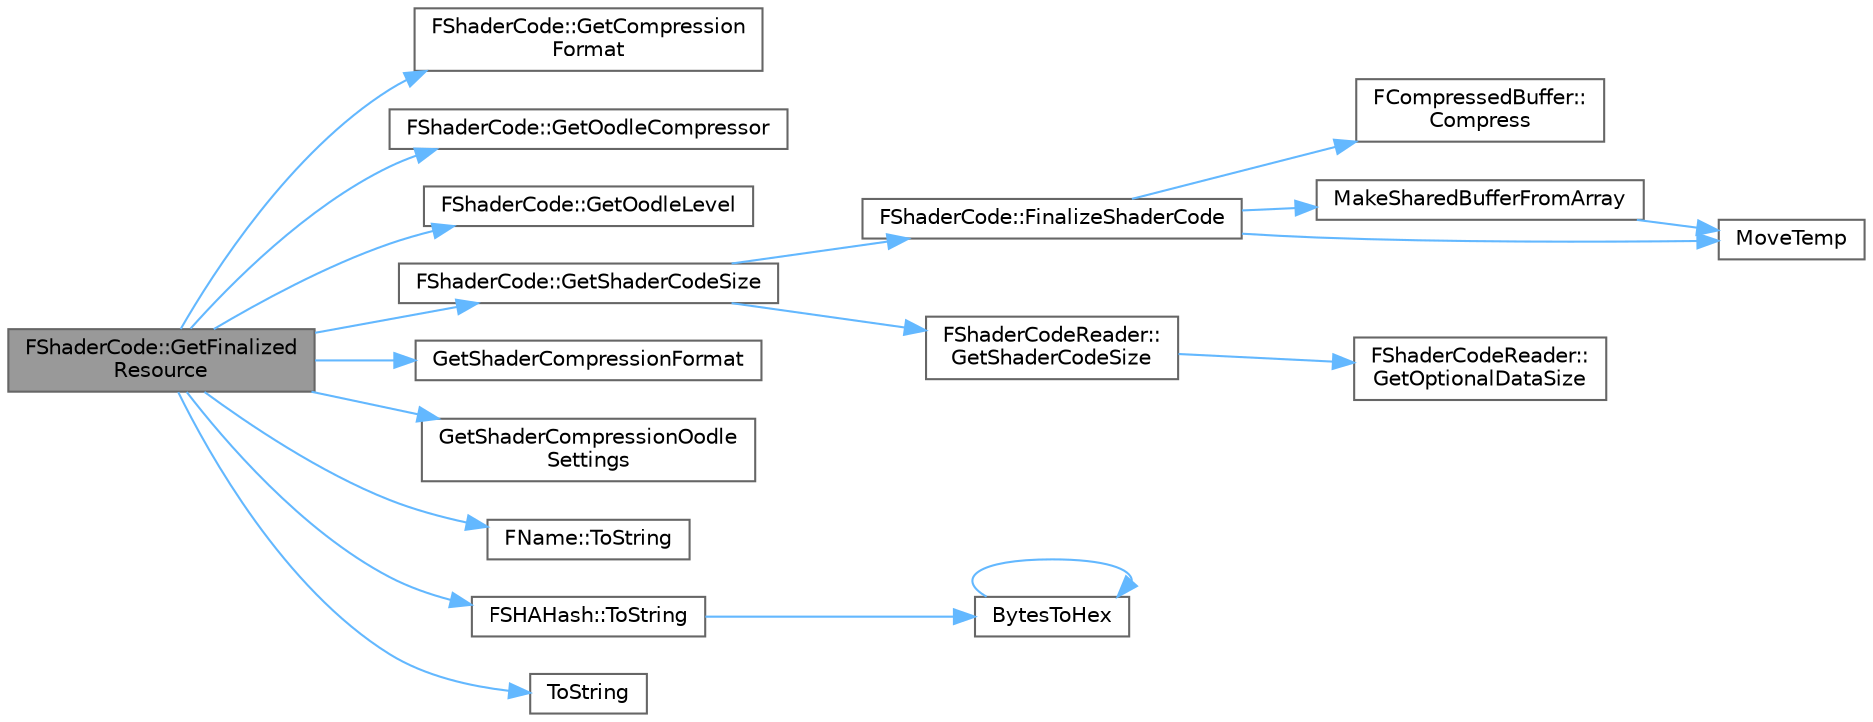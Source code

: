 digraph "FShaderCode::GetFinalizedResource"
{
 // INTERACTIVE_SVG=YES
 // LATEX_PDF_SIZE
  bgcolor="transparent";
  edge [fontname=Helvetica,fontsize=10,labelfontname=Helvetica,labelfontsize=10];
  node [fontname=Helvetica,fontsize=10,shape=box,height=0.2,width=0.4];
  rankdir="LR";
  Node1 [id="Node000001",label="FShaderCode::GetFinalized\lResource",height=0.2,width=0.4,color="gray40", fillcolor="grey60", style="filled", fontcolor="black",tooltip=" "];
  Node1 -> Node2 [id="edge1_Node000001_Node000002",color="steelblue1",style="solid",tooltip=" "];
  Node2 [id="Node000002",label="FShaderCode::GetCompression\lFormat",height=0.2,width=0.4,color="grey40", fillcolor="white", style="filled",URL="$d4/d86/classFShaderCode.html#a03448e36aed8ccd694c38f5fe0a1e4ab",tooltip=" "];
  Node1 -> Node3 [id="edge2_Node000001_Node000003",color="steelblue1",style="solid",tooltip=" "];
  Node3 [id="Node000003",label="FShaderCode::GetOodleCompressor",height=0.2,width=0.4,color="grey40", fillcolor="white", style="filled",URL="$d4/d86/classFShaderCode.html#ad5c335aade3ca57ff50628251feec4a7",tooltip=" "];
  Node1 -> Node4 [id="edge3_Node000001_Node000004",color="steelblue1",style="solid",tooltip=" "];
  Node4 [id="Node000004",label="FShaderCode::GetOodleLevel",height=0.2,width=0.4,color="grey40", fillcolor="white", style="filled",URL="$d4/d86/classFShaderCode.html#af256371fff737d7b6b5dfa8c980723c0",tooltip=" "];
  Node1 -> Node5 [id="edge4_Node000001_Node000005",color="steelblue1",style="solid",tooltip=" "];
  Node5 [id="Node000005",label="FShaderCode::GetShaderCodeSize",height=0.2,width=0.4,color="grey40", fillcolor="white", style="filled",URL="$d4/d86/classFShaderCode.html#aea5a1d3463b3b094e4b855f6d76732dd",tooltip=" "];
  Node5 -> Node6 [id="edge5_Node000005_Node000006",color="steelblue1",style="solid",tooltip=" "];
  Node6 [id="Node000006",label="FShaderCode::FinalizeShaderCode",height=0.2,width=0.4,color="grey40", fillcolor="white", style="filled",URL="$d4/d86/classFShaderCode.html#ad969888960f9148cd5bf08114ff7cf86",tooltip=" "];
  Node6 -> Node7 [id="edge6_Node000006_Node000007",color="steelblue1",style="solid",tooltip=" "];
  Node7 [id="Node000007",label="FCompressedBuffer::\lCompress",height=0.2,width=0.4,color="grey40", fillcolor="white", style="filled",URL="$d0/d95/classFCompressedBuffer.html#a773ec3f3af9cbb26f0e041d48cce2003",tooltip="Compress the buffer using a balanced level of compression."];
  Node6 -> Node8 [id="edge7_Node000006_Node000008",color="steelblue1",style="solid",tooltip=" "];
  Node8 [id="Node000008",label="MakeSharedBufferFromArray",height=0.2,width=0.4,color="grey40", fillcolor="white", style="filled",URL="$d8/d2c/SharedBuffer_8h.html#a34c6a23ca4a169dfd996fa805d24bd3c",tooltip="Construct a shared buffer by taking ownership of an array."];
  Node8 -> Node9 [id="edge8_Node000008_Node000009",color="steelblue1",style="solid",tooltip=" "];
  Node9 [id="Node000009",label="MoveTemp",height=0.2,width=0.4,color="grey40", fillcolor="white", style="filled",URL="$d4/d24/UnrealTemplate_8h.html#ad5e6c049aeb9c9115fec514ba581dbb6",tooltip="MoveTemp will cast a reference to an rvalue reference."];
  Node6 -> Node9 [id="edge9_Node000006_Node000009",color="steelblue1",style="solid",tooltip=" "];
  Node5 -> Node10 [id="edge10_Node000005_Node000010",color="steelblue1",style="solid",tooltip=" "];
  Node10 [id="Node000010",label="FShaderCodeReader::\lGetShaderCodeSize",height=0.2,width=0.4,color="grey40", fillcolor="white", style="filled",URL="$dd/dec/classFShaderCodeReader.html#a36668de6153c3b8dc9a59a4d22d269f8",tooltip=" "];
  Node10 -> Node11 [id="edge11_Node000010_Node000011",color="steelblue1",style="solid",tooltip=" "];
  Node11 [id="Node000011",label="FShaderCodeReader::\lGetOptionalDataSize",height=0.2,width=0.4,color="grey40", fillcolor="white", style="filled",URL="$dd/dec/classFShaderCodeReader.html#a549821ce2807cc83827689ed7bfb7756",tooltip=" "];
  Node1 -> Node12 [id="edge12_Node000001_Node000012",color="steelblue1",style="solid",tooltip=" "];
  Node12 [id="Node000012",label="GetShaderCompressionFormat",height=0.2,width=0.4,color="grey40", fillcolor="white", style="filled",URL="$d2/dc9/ShaderCore_8h.html#a688ba16be9775e0a84c29fd1f978a454",tooltip="Returns the shader compression format."];
  Node1 -> Node13 [id="edge13_Node000001_Node000013",color="steelblue1",style="solid",tooltip=" "];
  Node13 [id="Node000013",label="GetShaderCompressionOodle\lSettings",height=0.2,width=0.4,color="grey40", fillcolor="white", style="filled",URL="$d2/dc9/ShaderCore_8h.html#a789d43936c6c8482dcf4bde392126441",tooltip="Returns Oodle-specific shader compression format settings (passing ShaderFormat for future proofing,..."];
  Node1 -> Node14 [id="edge14_Node000001_Node000014",color="steelblue1",style="solid",tooltip=" "];
  Node14 [id="Node000014",label="FName::ToString",height=0.2,width=0.4,color="grey40", fillcolor="white", style="filled",URL="$d0/d53/classFName.html#aa1dc865b721f80e46e8d67993a24bb9e",tooltip="Converts an FName to a readable format."];
  Node1 -> Node15 [id="edge15_Node000001_Node000015",color="steelblue1",style="solid",tooltip=" "];
  Node15 [id="Node000015",label="FSHAHash::ToString",height=0.2,width=0.4,color="grey40", fillcolor="white", style="filled",URL="$df/d38/classFSHAHash.html#a2bfc933716459fa4a8fca131c5116f41",tooltip=" "];
  Node15 -> Node16 [id="edge16_Node000015_Node000016",color="steelblue1",style="solid",tooltip=" "];
  Node16 [id="Node000016",label="BytesToHex",height=0.2,width=0.4,color="grey40", fillcolor="white", style="filled",URL="$d5/dba/UnrealString_8h.html#a2b87cca823a7cb9ba9427af71356de8b",tooltip="Convert bytes to uppercase hex string."];
  Node16 -> Node16 [id="edge17_Node000016_Node000016",color="steelblue1",style="solid",tooltip=" "];
  Node1 -> Node17 [id="edge18_Node000001_Node000017",color="steelblue1",style="solid",tooltip=" "];
  Node17 [id="Node000017",label="ToString",height=0.2,width=0.4,color="grey40", fillcolor="white", style="filled",URL="$d2/d8f/LogVerbosity_8h.html#abe3b25435b45e4cad83b33d44ab05d86",tooltip="Converts verbosity to a string."];
}
